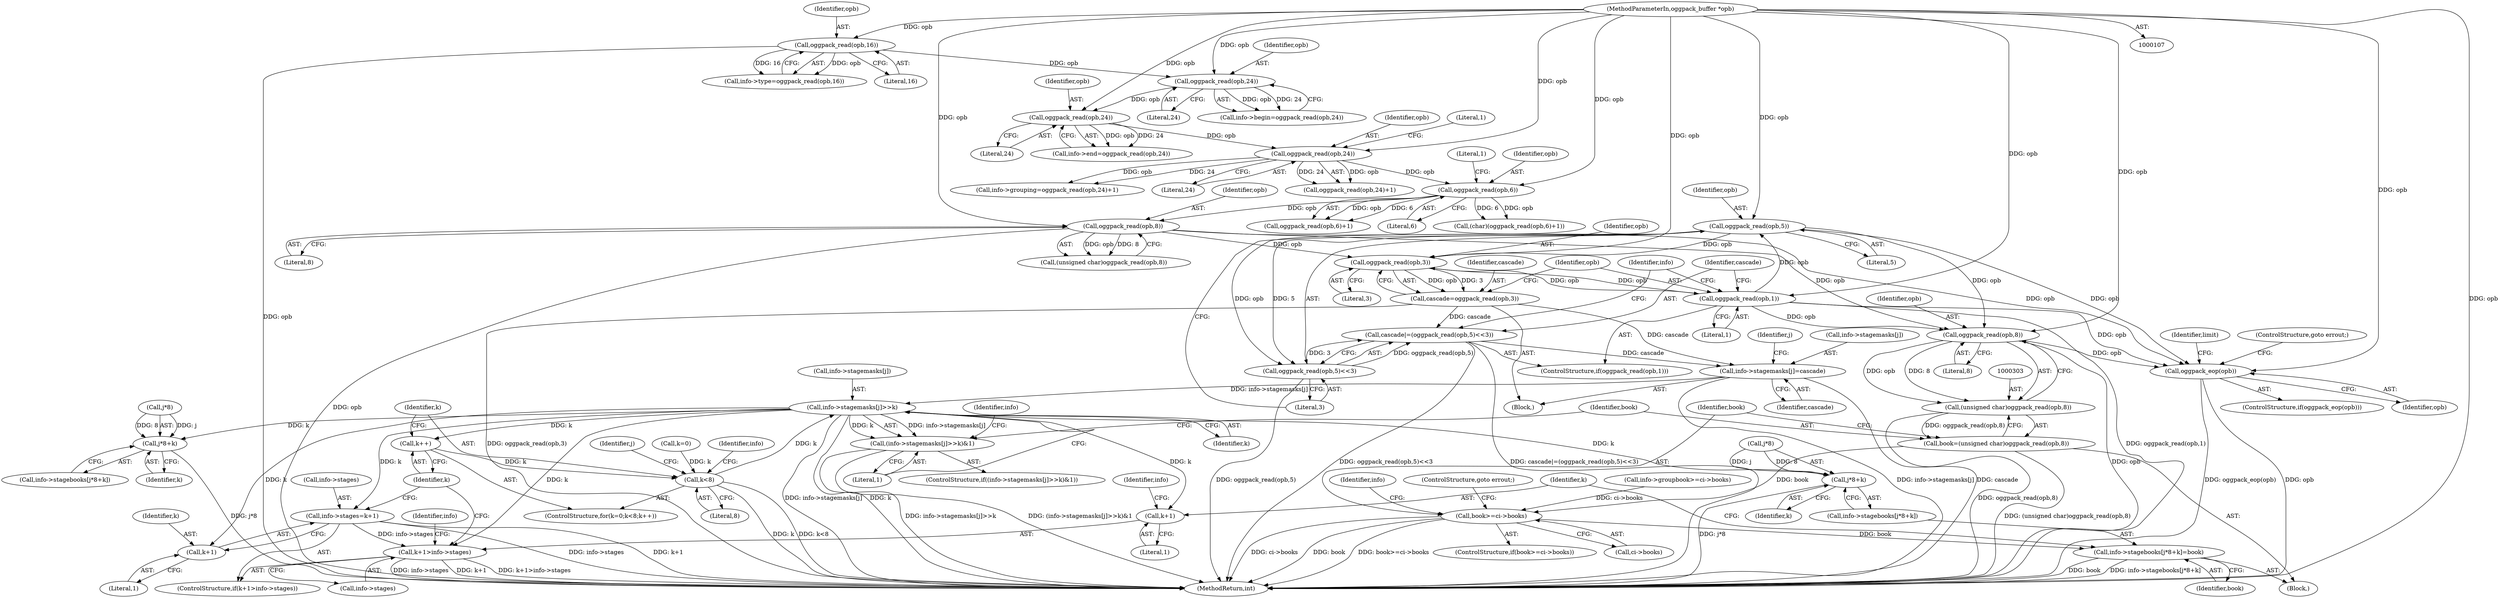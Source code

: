 digraph "0_Android_eeb4e45d5683f88488c083ecf142dc89bc3f0b47_9@API" {
"1000255" [label="(Call,oggpack_read(opb,5))"];
"1000249" [label="(Call,oggpack_read(opb,1))"];
"1000245" [label="(Call,oggpack_read(opb,3))"];
"1000188" [label="(Call,oggpack_read(opb,8))"];
"1000178" [label="(Call,oggpack_read(opb,6))"];
"1000167" [label="(Call,oggpack_read(opb,24))"];
"1000159" [label="(Call,oggpack_read(opb,24))"];
"1000152" [label="(Call,oggpack_read(opb,24))"];
"1000132" [label="(Call,oggpack_read(opb,16))"];
"1000110" [label="(MethodParameterIn,oggpack_buffer *opb)"];
"1000255" [label="(Call,oggpack_read(opb,5))"];
"1000243" [label="(Call,cascade=oggpack_read(opb,3))"];
"1000252" [label="(Call,cascade|=(oggpack_read(opb,5)<<3))"];
"1000259" [label="(Call,info->stagemasks[j]=cascade)"];
"1000290" [label="(Call,info->stagemasks[j]>>k)"];
"1000285" [label="(Call,k++)"];
"1000282" [label="(Call,k<8)"];
"1000289" [label="(Call,(info->stagemasks[j]>>k)&1)"];
"1000319" [label="(Call,j*8+k)"];
"1000326" [label="(Call,k+1>info->stages)"];
"1000327" [label="(Call,k+1)"];
"1000333" [label="(Call,info->stages=k+1)"];
"1000337" [label="(Call,k+1)"];
"1000346" [label="(Call,j*8+k)"];
"1000254" [label="(Call,oggpack_read(opb,5)<<3)"];
"1000304" [label="(Call,oggpack_read(opb,8))"];
"1000302" [label="(Call,(unsigned char)oggpack_read(opb,8))"];
"1000300" [label="(Call,book=(unsigned char)oggpack_read(opb,8))"];
"1000308" [label="(Call,book>=ci->books)"];
"1000314" [label="(Call,info->stagebooks[j*8+k]=book)"];
"1000353" [label="(Call,oggpack_eop(opb))"];
"1000342" [label="(Call,info->stagebooks[j*8+k])"];
"1000177" [label="(Call,oggpack_read(opb,6)+1)"];
"1000305" [label="(Identifier,opb)"];
"1000333" [label="(Call,info->stages=k+1)"];
"1000153" [label="(Identifier,opb)"];
"1000350" [label="(Identifier,k)"];
"1000358" [label="(Identifier,limit)"];
"1000308" [label="(Call,book>=ci->books)"];
"1000247" [label="(Literal,3)"];
"1000400" [label="(MethodReturn,int)"];
"1000326" [label="(Call,k+1>info->stages)"];
"1000154" [label="(Literal,24)"];
"1000288" [label="(ControlStructure,if((info->stagemasks[j]>>k)&1))"];
"1000354" [label="(Identifier,opb)"];
"1000240" [label="(Identifier,j)"];
"1000265" [label="(Identifier,cascade)"];
"1000304" [label="(Call,oggpack_read(opb,8))"];
"1000250" [label="(Identifier,opb)"];
"1000285" [label="(Call,k++)"];
"1000293" [label="(Identifier,info)"];
"1000255" [label="(Call,oggpack_read(opb,5))"];
"1000180" [label="(Literal,6)"];
"1000258" [label="(Literal,3)"];
"1000344" [label="(Identifier,info)"];
"1000320" [label="(Call,j*8)"];
"1000329" [label="(Literal,1)"];
"1000110" [label="(MethodParameterIn,oggpack_buffer *opb)"];
"1000278" [label="(ControlStructure,for(k=0;k<8;k++))"];
"1000262" [label="(Identifier,info)"];
"1000335" [label="(Identifier,info)"];
"1000241" [label="(Block,)"];
"1000249" [label="(Call,oggpack_read(opb,1))"];
"1000192" [label="(Call,info->groupbook>=ci->books)"];
"1000314" [label="(Call,info->stagebooks[j*8+k]=book)"];
"1000347" [label="(Call,j*8)"];
"1000166" [label="(Call,oggpack_read(opb,24)+1)"];
"1000317" [label="(Identifier,info)"];
"1000310" [label="(Call,ci->books)"];
"1000315" [label="(Call,info->stagebooks[j*8+k])"];
"1000324" [label="(Identifier,book)"];
"1000296" [label="(Identifier,k)"];
"1000338" [label="(Identifier,k)"];
"1000161" [label="(Literal,24)"];
"1000346" [label="(Call,j*8+k)"];
"1000128" [label="(Call,info->type=oggpack_read(opb,16))"];
"1000309" [label="(Identifier,book)"];
"1000323" [label="(Identifier,k)"];
"1000289" [label="(Call,(info->stagemasks[j]>>k)&1)"];
"1000353" [label="(Call,oggpack_eop(opb))"];
"1000284" [label="(Literal,8)"];
"1000175" [label="(Call,(char)(oggpack_read(opb,6)+1))"];
"1000152" [label="(Call,oggpack_read(opb,24))"];
"1000168" [label="(Identifier,opb)"];
"1000259" [label="(Call,info->stagemasks[j]=cascade)"];
"1000188" [label="(Call,oggpack_read(opb,8))"];
"1000159" [label="(Call,oggpack_read(opb,24))"];
"1000189" [label="(Identifier,opb)"];
"1000302" [label="(Call,(unsigned char)oggpack_read(opb,8))"];
"1000162" [label="(Call,info->grouping=oggpack_read(opb,24)+1)"];
"1000283" [label="(Identifier,k)"];
"1000297" [label="(Literal,1)"];
"1000301" [label="(Identifier,book)"];
"1000245" [label="(Call,oggpack_read(opb,3))"];
"1000254" [label="(Call,oggpack_read(opb,5)<<3)"];
"1000291" [label="(Call,info->stagemasks[j])"];
"1000276" [label="(Identifier,j)"];
"1000279" [label="(Call,k=0)"];
"1000190" [label="(Literal,8)"];
"1000327" [label="(Call,k+1)"];
"1000169" [label="(Literal,24)"];
"1000256" [label="(Identifier,opb)"];
"1000337" [label="(Call,k+1)"];
"1000160" [label="(Identifier,opb)"];
"1000325" [label="(ControlStructure,if(k+1>info->stages))"];
"1000246" [label="(Identifier,opb)"];
"1000282" [label="(Call,k<8)"];
"1000181" [label="(Literal,1)"];
"1000167" [label="(Call,oggpack_read(opb,24))"];
"1000178" [label="(Call,oggpack_read(opb,6))"];
"1000253" [label="(Identifier,cascade)"];
"1000243" [label="(Call,cascade=oggpack_read(opb,3))"];
"1000155" [label="(Call,info->end=oggpack_read(opb,24))"];
"1000290" [label="(Call,info->stagemasks[j]>>k)"];
"1000133" [label="(Identifier,opb)"];
"1000352" [label="(ControlStructure,if(oggpack_eop(opb)))"];
"1000186" [label="(Call,(unsigned char)oggpack_read(opb,8))"];
"1000132" [label="(Call,oggpack_read(opb,16))"];
"1000334" [label="(Call,info->stages)"];
"1000257" [label="(Literal,5)"];
"1000330" [label="(Call,info->stages)"];
"1000148" [label="(Call,info->begin=oggpack_read(opb,24))"];
"1000244" [label="(Identifier,cascade)"];
"1000328" [label="(Identifier,k)"];
"1000252" [label="(Call,cascade|=(oggpack_read(opb,5)<<3))"];
"1000298" [label="(Block,)"];
"1000339" [label="(Literal,1)"];
"1000313" [label="(ControlStructure,goto errout;)"];
"1000179" [label="(Identifier,opb)"];
"1000260" [label="(Call,info->stagemasks[j])"];
"1000300" [label="(Call,book=(unsigned char)oggpack_read(opb,8))"];
"1000319" [label="(Call,j*8+k)"];
"1000170" [label="(Literal,1)"];
"1000331" [label="(Identifier,info)"];
"1000306" [label="(Literal,8)"];
"1000355" [label="(ControlStructure,goto errout;)"];
"1000307" [label="(ControlStructure,if(book>=ci->books))"];
"1000251" [label="(Literal,1)"];
"1000286" [label="(Identifier,k)"];
"1000248" [label="(ControlStructure,if(oggpack_read(opb,1)))"];
"1000134" [label="(Literal,16)"];
"1000255" -> "1000254"  [label="AST: "];
"1000255" -> "1000257"  [label="CFG: "];
"1000256" -> "1000255"  [label="AST: "];
"1000257" -> "1000255"  [label="AST: "];
"1000258" -> "1000255"  [label="CFG: "];
"1000255" -> "1000245"  [label="DDG: opb"];
"1000255" -> "1000254"  [label="DDG: opb"];
"1000255" -> "1000254"  [label="DDG: 5"];
"1000249" -> "1000255"  [label="DDG: opb"];
"1000110" -> "1000255"  [label="DDG: opb"];
"1000255" -> "1000304"  [label="DDG: opb"];
"1000255" -> "1000353"  [label="DDG: opb"];
"1000249" -> "1000248"  [label="AST: "];
"1000249" -> "1000251"  [label="CFG: "];
"1000250" -> "1000249"  [label="AST: "];
"1000251" -> "1000249"  [label="AST: "];
"1000253" -> "1000249"  [label="CFG: "];
"1000262" -> "1000249"  [label="CFG: "];
"1000249" -> "1000400"  [label="DDG: oggpack_read(opb,1)"];
"1000249" -> "1000245"  [label="DDG: opb"];
"1000245" -> "1000249"  [label="DDG: opb"];
"1000110" -> "1000249"  [label="DDG: opb"];
"1000249" -> "1000304"  [label="DDG: opb"];
"1000249" -> "1000353"  [label="DDG: opb"];
"1000245" -> "1000243"  [label="AST: "];
"1000245" -> "1000247"  [label="CFG: "];
"1000246" -> "1000245"  [label="AST: "];
"1000247" -> "1000245"  [label="AST: "];
"1000243" -> "1000245"  [label="CFG: "];
"1000245" -> "1000243"  [label="DDG: opb"];
"1000245" -> "1000243"  [label="DDG: 3"];
"1000188" -> "1000245"  [label="DDG: opb"];
"1000110" -> "1000245"  [label="DDG: opb"];
"1000188" -> "1000186"  [label="AST: "];
"1000188" -> "1000190"  [label="CFG: "];
"1000189" -> "1000188"  [label="AST: "];
"1000190" -> "1000188"  [label="AST: "];
"1000186" -> "1000188"  [label="CFG: "];
"1000188" -> "1000400"  [label="DDG: opb"];
"1000188" -> "1000186"  [label="DDG: opb"];
"1000188" -> "1000186"  [label="DDG: 8"];
"1000178" -> "1000188"  [label="DDG: opb"];
"1000110" -> "1000188"  [label="DDG: opb"];
"1000188" -> "1000304"  [label="DDG: opb"];
"1000188" -> "1000353"  [label="DDG: opb"];
"1000178" -> "1000177"  [label="AST: "];
"1000178" -> "1000180"  [label="CFG: "];
"1000179" -> "1000178"  [label="AST: "];
"1000180" -> "1000178"  [label="AST: "];
"1000181" -> "1000178"  [label="CFG: "];
"1000178" -> "1000175"  [label="DDG: opb"];
"1000178" -> "1000175"  [label="DDG: 6"];
"1000178" -> "1000177"  [label="DDG: opb"];
"1000178" -> "1000177"  [label="DDG: 6"];
"1000167" -> "1000178"  [label="DDG: opb"];
"1000110" -> "1000178"  [label="DDG: opb"];
"1000167" -> "1000166"  [label="AST: "];
"1000167" -> "1000169"  [label="CFG: "];
"1000168" -> "1000167"  [label="AST: "];
"1000169" -> "1000167"  [label="AST: "];
"1000170" -> "1000167"  [label="CFG: "];
"1000167" -> "1000162"  [label="DDG: opb"];
"1000167" -> "1000162"  [label="DDG: 24"];
"1000167" -> "1000166"  [label="DDG: opb"];
"1000167" -> "1000166"  [label="DDG: 24"];
"1000159" -> "1000167"  [label="DDG: opb"];
"1000110" -> "1000167"  [label="DDG: opb"];
"1000159" -> "1000155"  [label="AST: "];
"1000159" -> "1000161"  [label="CFG: "];
"1000160" -> "1000159"  [label="AST: "];
"1000161" -> "1000159"  [label="AST: "];
"1000155" -> "1000159"  [label="CFG: "];
"1000159" -> "1000155"  [label="DDG: opb"];
"1000159" -> "1000155"  [label="DDG: 24"];
"1000152" -> "1000159"  [label="DDG: opb"];
"1000110" -> "1000159"  [label="DDG: opb"];
"1000152" -> "1000148"  [label="AST: "];
"1000152" -> "1000154"  [label="CFG: "];
"1000153" -> "1000152"  [label="AST: "];
"1000154" -> "1000152"  [label="AST: "];
"1000148" -> "1000152"  [label="CFG: "];
"1000152" -> "1000148"  [label="DDG: opb"];
"1000152" -> "1000148"  [label="DDG: 24"];
"1000132" -> "1000152"  [label="DDG: opb"];
"1000110" -> "1000152"  [label="DDG: opb"];
"1000132" -> "1000128"  [label="AST: "];
"1000132" -> "1000134"  [label="CFG: "];
"1000133" -> "1000132"  [label="AST: "];
"1000134" -> "1000132"  [label="AST: "];
"1000128" -> "1000132"  [label="CFG: "];
"1000132" -> "1000400"  [label="DDG: opb"];
"1000132" -> "1000128"  [label="DDG: opb"];
"1000132" -> "1000128"  [label="DDG: 16"];
"1000110" -> "1000132"  [label="DDG: opb"];
"1000110" -> "1000107"  [label="AST: "];
"1000110" -> "1000400"  [label="DDG: opb"];
"1000110" -> "1000304"  [label="DDG: opb"];
"1000110" -> "1000353"  [label="DDG: opb"];
"1000243" -> "1000241"  [label="AST: "];
"1000244" -> "1000243"  [label="AST: "];
"1000250" -> "1000243"  [label="CFG: "];
"1000243" -> "1000400"  [label="DDG: oggpack_read(opb,3)"];
"1000243" -> "1000252"  [label="DDG: cascade"];
"1000243" -> "1000259"  [label="DDG: cascade"];
"1000252" -> "1000248"  [label="AST: "];
"1000252" -> "1000254"  [label="CFG: "];
"1000253" -> "1000252"  [label="AST: "];
"1000254" -> "1000252"  [label="AST: "];
"1000262" -> "1000252"  [label="CFG: "];
"1000252" -> "1000400"  [label="DDG: oggpack_read(opb,5)<<3"];
"1000252" -> "1000400"  [label="DDG: cascade|=(oggpack_read(opb,5)<<3)"];
"1000254" -> "1000252"  [label="DDG: oggpack_read(opb,5)"];
"1000254" -> "1000252"  [label="DDG: 3"];
"1000252" -> "1000259"  [label="DDG: cascade"];
"1000259" -> "1000241"  [label="AST: "];
"1000259" -> "1000265"  [label="CFG: "];
"1000260" -> "1000259"  [label="AST: "];
"1000265" -> "1000259"  [label="AST: "];
"1000240" -> "1000259"  [label="CFG: "];
"1000259" -> "1000400"  [label="DDG: info->stagemasks[j]"];
"1000259" -> "1000400"  [label="DDG: cascade"];
"1000259" -> "1000290"  [label="DDG: info->stagemasks[j]"];
"1000290" -> "1000289"  [label="AST: "];
"1000290" -> "1000296"  [label="CFG: "];
"1000291" -> "1000290"  [label="AST: "];
"1000296" -> "1000290"  [label="AST: "];
"1000297" -> "1000290"  [label="CFG: "];
"1000290" -> "1000400"  [label="DDG: info->stagemasks[j]"];
"1000290" -> "1000400"  [label="DDG: k"];
"1000290" -> "1000285"  [label="DDG: k"];
"1000290" -> "1000289"  [label="DDG: info->stagemasks[j]"];
"1000290" -> "1000289"  [label="DDG: k"];
"1000282" -> "1000290"  [label="DDG: k"];
"1000290" -> "1000319"  [label="DDG: k"];
"1000290" -> "1000326"  [label="DDG: k"];
"1000290" -> "1000327"  [label="DDG: k"];
"1000290" -> "1000333"  [label="DDG: k"];
"1000290" -> "1000337"  [label="DDG: k"];
"1000290" -> "1000346"  [label="DDG: k"];
"1000285" -> "1000278"  [label="AST: "];
"1000285" -> "1000286"  [label="CFG: "];
"1000286" -> "1000285"  [label="AST: "];
"1000283" -> "1000285"  [label="CFG: "];
"1000285" -> "1000282"  [label="DDG: k"];
"1000282" -> "1000278"  [label="AST: "];
"1000282" -> "1000284"  [label="CFG: "];
"1000283" -> "1000282"  [label="AST: "];
"1000284" -> "1000282"  [label="AST: "];
"1000293" -> "1000282"  [label="CFG: "];
"1000276" -> "1000282"  [label="CFG: "];
"1000282" -> "1000400"  [label="DDG: k<8"];
"1000282" -> "1000400"  [label="DDG: k"];
"1000279" -> "1000282"  [label="DDG: k"];
"1000289" -> "1000288"  [label="AST: "];
"1000289" -> "1000297"  [label="CFG: "];
"1000297" -> "1000289"  [label="AST: "];
"1000301" -> "1000289"  [label="CFG: "];
"1000344" -> "1000289"  [label="CFG: "];
"1000289" -> "1000400"  [label="DDG: info->stagemasks[j]>>k"];
"1000289" -> "1000400"  [label="DDG: (info->stagemasks[j]>>k)&1"];
"1000319" -> "1000315"  [label="AST: "];
"1000319" -> "1000323"  [label="CFG: "];
"1000320" -> "1000319"  [label="AST: "];
"1000323" -> "1000319"  [label="AST: "];
"1000315" -> "1000319"  [label="CFG: "];
"1000319" -> "1000400"  [label="DDG: j*8"];
"1000320" -> "1000319"  [label="DDG: j"];
"1000320" -> "1000319"  [label="DDG: 8"];
"1000326" -> "1000325"  [label="AST: "];
"1000326" -> "1000330"  [label="CFG: "];
"1000327" -> "1000326"  [label="AST: "];
"1000330" -> "1000326"  [label="AST: "];
"1000335" -> "1000326"  [label="CFG: "];
"1000286" -> "1000326"  [label="CFG: "];
"1000326" -> "1000400"  [label="DDG: k+1>info->stages"];
"1000326" -> "1000400"  [label="DDG: info->stages"];
"1000326" -> "1000400"  [label="DDG: k+1"];
"1000333" -> "1000326"  [label="DDG: info->stages"];
"1000327" -> "1000329"  [label="CFG: "];
"1000328" -> "1000327"  [label="AST: "];
"1000329" -> "1000327"  [label="AST: "];
"1000331" -> "1000327"  [label="CFG: "];
"1000333" -> "1000325"  [label="AST: "];
"1000333" -> "1000337"  [label="CFG: "];
"1000334" -> "1000333"  [label="AST: "];
"1000337" -> "1000333"  [label="AST: "];
"1000286" -> "1000333"  [label="CFG: "];
"1000333" -> "1000400"  [label="DDG: info->stages"];
"1000333" -> "1000400"  [label="DDG: k+1"];
"1000337" -> "1000339"  [label="CFG: "];
"1000338" -> "1000337"  [label="AST: "];
"1000339" -> "1000337"  [label="AST: "];
"1000346" -> "1000342"  [label="AST: "];
"1000346" -> "1000350"  [label="CFG: "];
"1000347" -> "1000346"  [label="AST: "];
"1000350" -> "1000346"  [label="AST: "];
"1000342" -> "1000346"  [label="CFG: "];
"1000346" -> "1000400"  [label="DDG: j*8"];
"1000347" -> "1000346"  [label="DDG: j"];
"1000347" -> "1000346"  [label="DDG: 8"];
"1000254" -> "1000258"  [label="CFG: "];
"1000258" -> "1000254"  [label="AST: "];
"1000254" -> "1000400"  [label="DDG: oggpack_read(opb,5)"];
"1000304" -> "1000302"  [label="AST: "];
"1000304" -> "1000306"  [label="CFG: "];
"1000305" -> "1000304"  [label="AST: "];
"1000306" -> "1000304"  [label="AST: "];
"1000302" -> "1000304"  [label="CFG: "];
"1000304" -> "1000400"  [label="DDG: opb"];
"1000304" -> "1000302"  [label="DDG: opb"];
"1000304" -> "1000302"  [label="DDG: 8"];
"1000304" -> "1000353"  [label="DDG: opb"];
"1000302" -> "1000300"  [label="AST: "];
"1000303" -> "1000302"  [label="AST: "];
"1000300" -> "1000302"  [label="CFG: "];
"1000302" -> "1000400"  [label="DDG: oggpack_read(opb,8)"];
"1000302" -> "1000300"  [label="DDG: oggpack_read(opb,8)"];
"1000300" -> "1000298"  [label="AST: "];
"1000301" -> "1000300"  [label="AST: "];
"1000309" -> "1000300"  [label="CFG: "];
"1000300" -> "1000400"  [label="DDG: (unsigned char)oggpack_read(opb,8)"];
"1000300" -> "1000308"  [label="DDG: book"];
"1000308" -> "1000307"  [label="AST: "];
"1000308" -> "1000310"  [label="CFG: "];
"1000309" -> "1000308"  [label="AST: "];
"1000310" -> "1000308"  [label="AST: "];
"1000313" -> "1000308"  [label="CFG: "];
"1000317" -> "1000308"  [label="CFG: "];
"1000308" -> "1000400"  [label="DDG: ci->books"];
"1000308" -> "1000400"  [label="DDG: book"];
"1000308" -> "1000400"  [label="DDG: book>=ci->books"];
"1000192" -> "1000308"  [label="DDG: ci->books"];
"1000308" -> "1000314"  [label="DDG: book"];
"1000314" -> "1000298"  [label="AST: "];
"1000314" -> "1000324"  [label="CFG: "];
"1000315" -> "1000314"  [label="AST: "];
"1000324" -> "1000314"  [label="AST: "];
"1000328" -> "1000314"  [label="CFG: "];
"1000314" -> "1000400"  [label="DDG: info->stagebooks[j*8+k]"];
"1000314" -> "1000400"  [label="DDG: book"];
"1000353" -> "1000352"  [label="AST: "];
"1000353" -> "1000354"  [label="CFG: "];
"1000354" -> "1000353"  [label="AST: "];
"1000355" -> "1000353"  [label="CFG: "];
"1000358" -> "1000353"  [label="CFG: "];
"1000353" -> "1000400"  [label="DDG: oggpack_eop(opb)"];
"1000353" -> "1000400"  [label="DDG: opb"];
}
